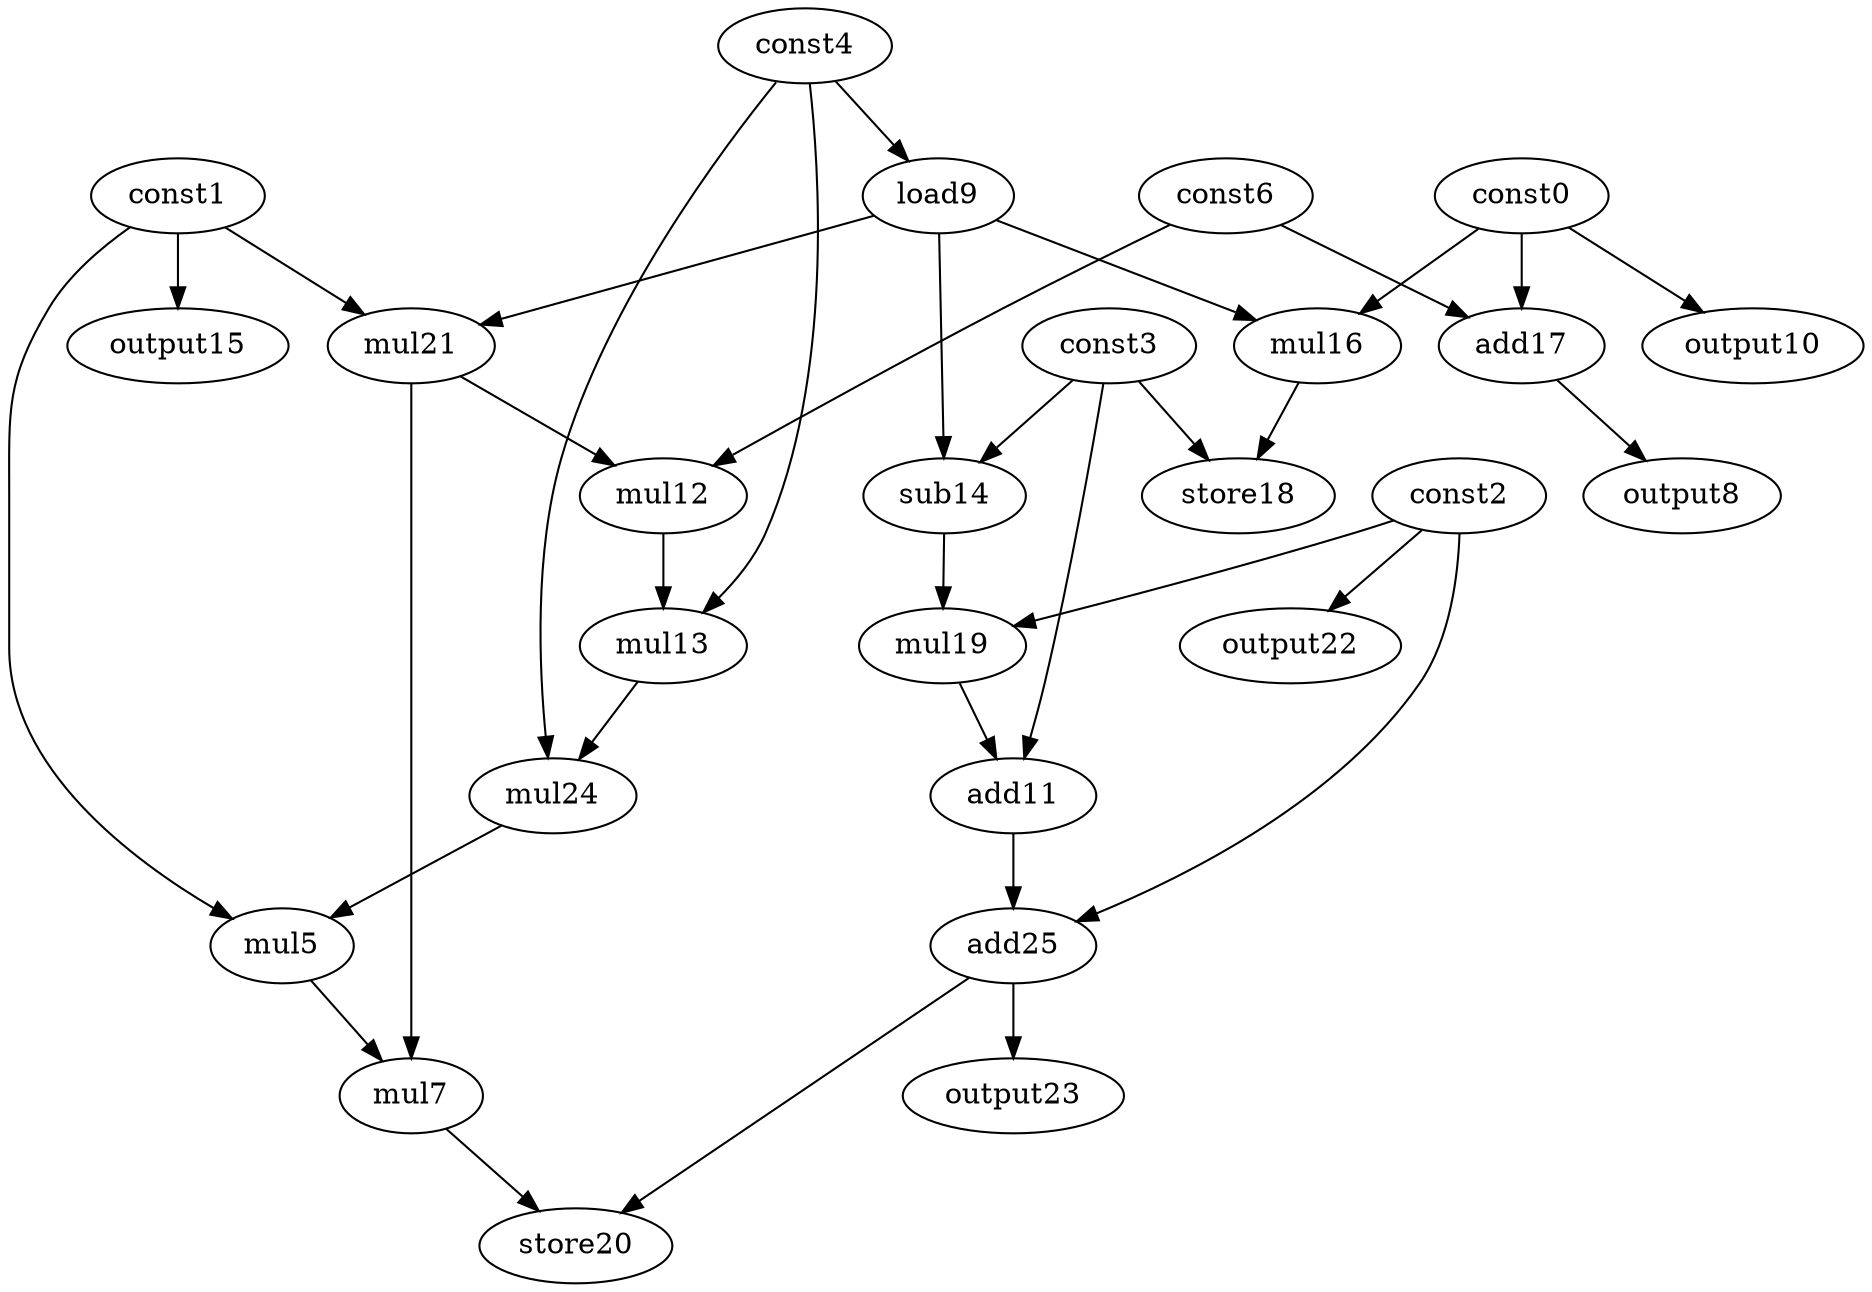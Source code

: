 digraph G { 
const0[opcode=const]; 
const1[opcode=const]; 
const2[opcode=const]; 
const3[opcode=const]; 
const4[opcode=const]; 
mul5[opcode=mul]; 
const6[opcode=const]; 
mul7[opcode=mul]; 
output8[opcode=output]; 
load9[opcode=load]; 
output10[opcode=output]; 
add11[opcode=add]; 
mul12[opcode=mul]; 
mul13[opcode=mul]; 
sub14[opcode=sub]; 
output15[opcode=output]; 
mul16[opcode=mul]; 
add17[opcode=add]; 
store18[opcode=store]; 
mul19[opcode=mul]; 
store20[opcode=store]; 
mul21[opcode=mul]; 
output22[opcode=output]; 
output23[opcode=output]; 
mul24[opcode=mul]; 
add25[opcode=add]; 
const4->load9[operand=0];
const0->output10[operand=0];
const1->output15[operand=0];
const0->add17[operand=0];
const6->add17[operand=1];
const2->output22[operand=0];
add17->output8[operand=0];
load9->sub14[operand=0];
const3->sub14[operand=1];
const0->mul16[operand=0];
load9->mul16[operand=1];
const1->mul21[operand=0];
load9->mul21[operand=1];
mul21->mul12[operand=0];
const6->mul12[operand=1];
mul16->store18[operand=0];
const3->store18[operand=1];
const2->mul19[operand=0];
sub14->mul19[operand=1];
mul19->add11[operand=0];
const3->add11[operand=1];
mul12->mul13[operand=0];
const4->mul13[operand=1];
const4->mul24[operand=0];
mul13->mul24[operand=1];
const2->add25[operand=0];
add11->add25[operand=1];
mul24->mul5[operand=0];
const1->mul5[operand=1];
add25->output23[operand=0];
mul21->mul7[operand=0];
mul5->mul7[operand=1];
add25->store20[operand=0];
mul7->store20[operand=1];
}
